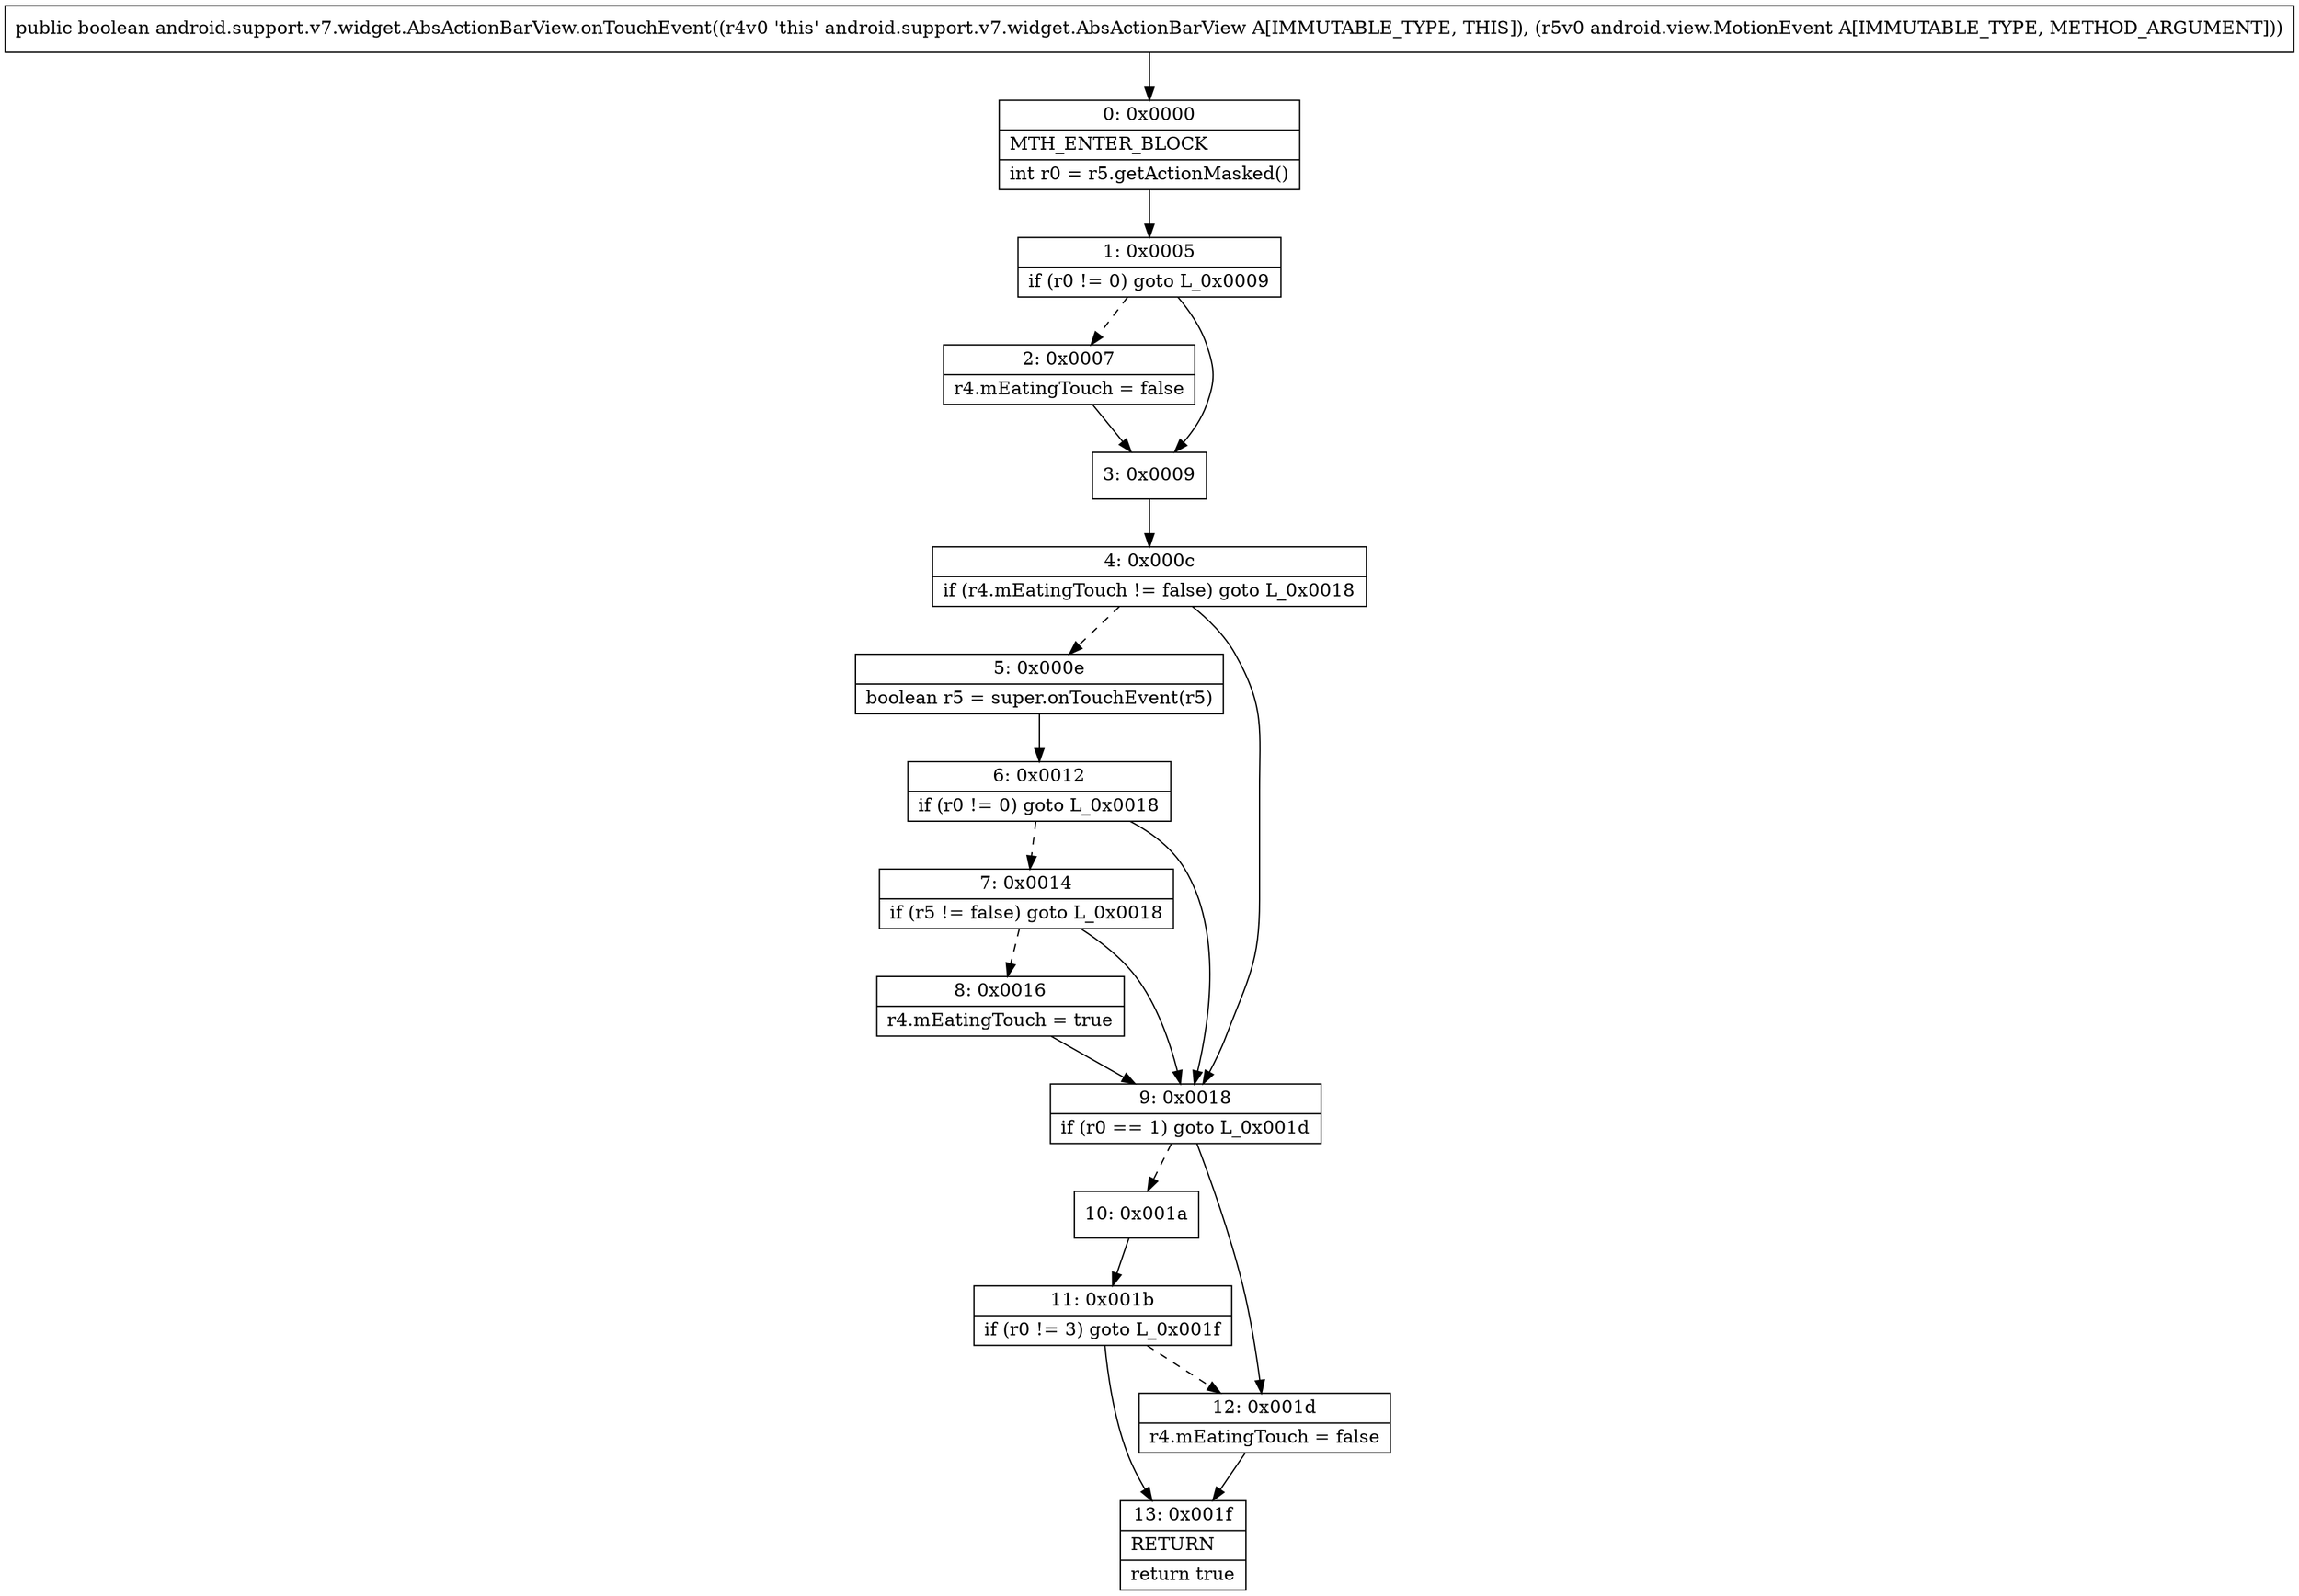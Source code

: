digraph "CFG forandroid.support.v7.widget.AbsActionBarView.onTouchEvent(Landroid\/view\/MotionEvent;)Z" {
Node_0 [shape=record,label="{0\:\ 0x0000|MTH_ENTER_BLOCK\l|int r0 = r5.getActionMasked()\l}"];
Node_1 [shape=record,label="{1\:\ 0x0005|if (r0 != 0) goto L_0x0009\l}"];
Node_2 [shape=record,label="{2\:\ 0x0007|r4.mEatingTouch = false\l}"];
Node_3 [shape=record,label="{3\:\ 0x0009}"];
Node_4 [shape=record,label="{4\:\ 0x000c|if (r4.mEatingTouch != false) goto L_0x0018\l}"];
Node_5 [shape=record,label="{5\:\ 0x000e|boolean r5 = super.onTouchEvent(r5)\l}"];
Node_6 [shape=record,label="{6\:\ 0x0012|if (r0 != 0) goto L_0x0018\l}"];
Node_7 [shape=record,label="{7\:\ 0x0014|if (r5 != false) goto L_0x0018\l}"];
Node_8 [shape=record,label="{8\:\ 0x0016|r4.mEatingTouch = true\l}"];
Node_9 [shape=record,label="{9\:\ 0x0018|if (r0 == 1) goto L_0x001d\l}"];
Node_10 [shape=record,label="{10\:\ 0x001a}"];
Node_11 [shape=record,label="{11\:\ 0x001b|if (r0 != 3) goto L_0x001f\l}"];
Node_12 [shape=record,label="{12\:\ 0x001d|r4.mEatingTouch = false\l}"];
Node_13 [shape=record,label="{13\:\ 0x001f|RETURN\l|return true\l}"];
MethodNode[shape=record,label="{public boolean android.support.v7.widget.AbsActionBarView.onTouchEvent((r4v0 'this' android.support.v7.widget.AbsActionBarView A[IMMUTABLE_TYPE, THIS]), (r5v0 android.view.MotionEvent A[IMMUTABLE_TYPE, METHOD_ARGUMENT])) }"];
MethodNode -> Node_0;
Node_0 -> Node_1;
Node_1 -> Node_2[style=dashed];
Node_1 -> Node_3;
Node_2 -> Node_3;
Node_3 -> Node_4;
Node_4 -> Node_5[style=dashed];
Node_4 -> Node_9;
Node_5 -> Node_6;
Node_6 -> Node_7[style=dashed];
Node_6 -> Node_9;
Node_7 -> Node_8[style=dashed];
Node_7 -> Node_9;
Node_8 -> Node_9;
Node_9 -> Node_10[style=dashed];
Node_9 -> Node_12;
Node_10 -> Node_11;
Node_11 -> Node_12[style=dashed];
Node_11 -> Node_13;
Node_12 -> Node_13;
}

